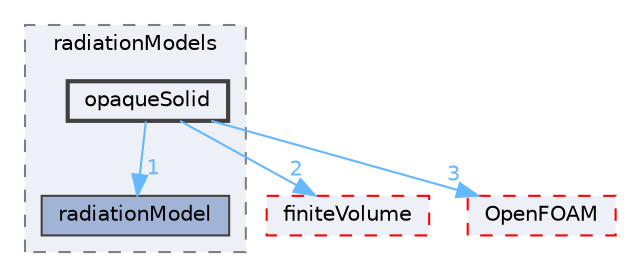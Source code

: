 digraph "src/thermophysicalModels/radiation/radiationModels/opaqueSolid"
{
 // LATEX_PDF_SIZE
  bgcolor="transparent";
  edge [fontname=Helvetica,fontsize=10,labelfontname=Helvetica,labelfontsize=10];
  node [fontname=Helvetica,fontsize=10,shape=box,height=0.2,width=0.4];
  compound=true
  subgraph clusterdir_23cbc874b5ea49089939faa93b6f03ce {
    graph [ bgcolor="#edf0f7", pencolor="grey50", label="radiationModels", fontname=Helvetica,fontsize=10 style="filled,dashed", URL="dir_23cbc874b5ea49089939faa93b6f03ce.html",tooltip=""]
  dir_da8c0e985838931a3604e286eeea288d [label="radiationModel", fillcolor="#a2b4d6", color="grey25", style="filled", URL="dir_da8c0e985838931a3604e286eeea288d.html",tooltip=""];
  dir_1042d56f71cc4b8cdecd4ac8127b05f5 [label="opaqueSolid", fillcolor="#edf0f7", color="grey25", style="filled,bold", URL="dir_1042d56f71cc4b8cdecd4ac8127b05f5.html",tooltip=""];
  }
  dir_9bd15774b555cf7259a6fa18f99fe99b [label="finiteVolume", fillcolor="#edf0f7", color="red", style="filled,dashed", URL="dir_9bd15774b555cf7259a6fa18f99fe99b.html",tooltip=""];
  dir_c5473ff19b20e6ec4dfe5c310b3778a8 [label="OpenFOAM", fillcolor="#edf0f7", color="red", style="filled,dashed", URL="dir_c5473ff19b20e6ec4dfe5c310b3778a8.html",tooltip=""];
  dir_1042d56f71cc4b8cdecd4ac8127b05f5->dir_9bd15774b555cf7259a6fa18f99fe99b [headlabel="2", labeldistance=1.5 headhref="dir_002694_001387.html" href="dir_002694_001387.html" color="steelblue1" fontcolor="steelblue1"];
  dir_1042d56f71cc4b8cdecd4ac8127b05f5->dir_c5473ff19b20e6ec4dfe5c310b3778a8 [headlabel="3", labeldistance=1.5 headhref="dir_002694_002695.html" href="dir_002694_002695.html" color="steelblue1" fontcolor="steelblue1"];
  dir_1042d56f71cc4b8cdecd4ac8127b05f5->dir_da8c0e985838931a3604e286eeea288d [headlabel="1", labeldistance=1.5 headhref="dir_002694_003173.html" href="dir_002694_003173.html" color="steelblue1" fontcolor="steelblue1"];
}
